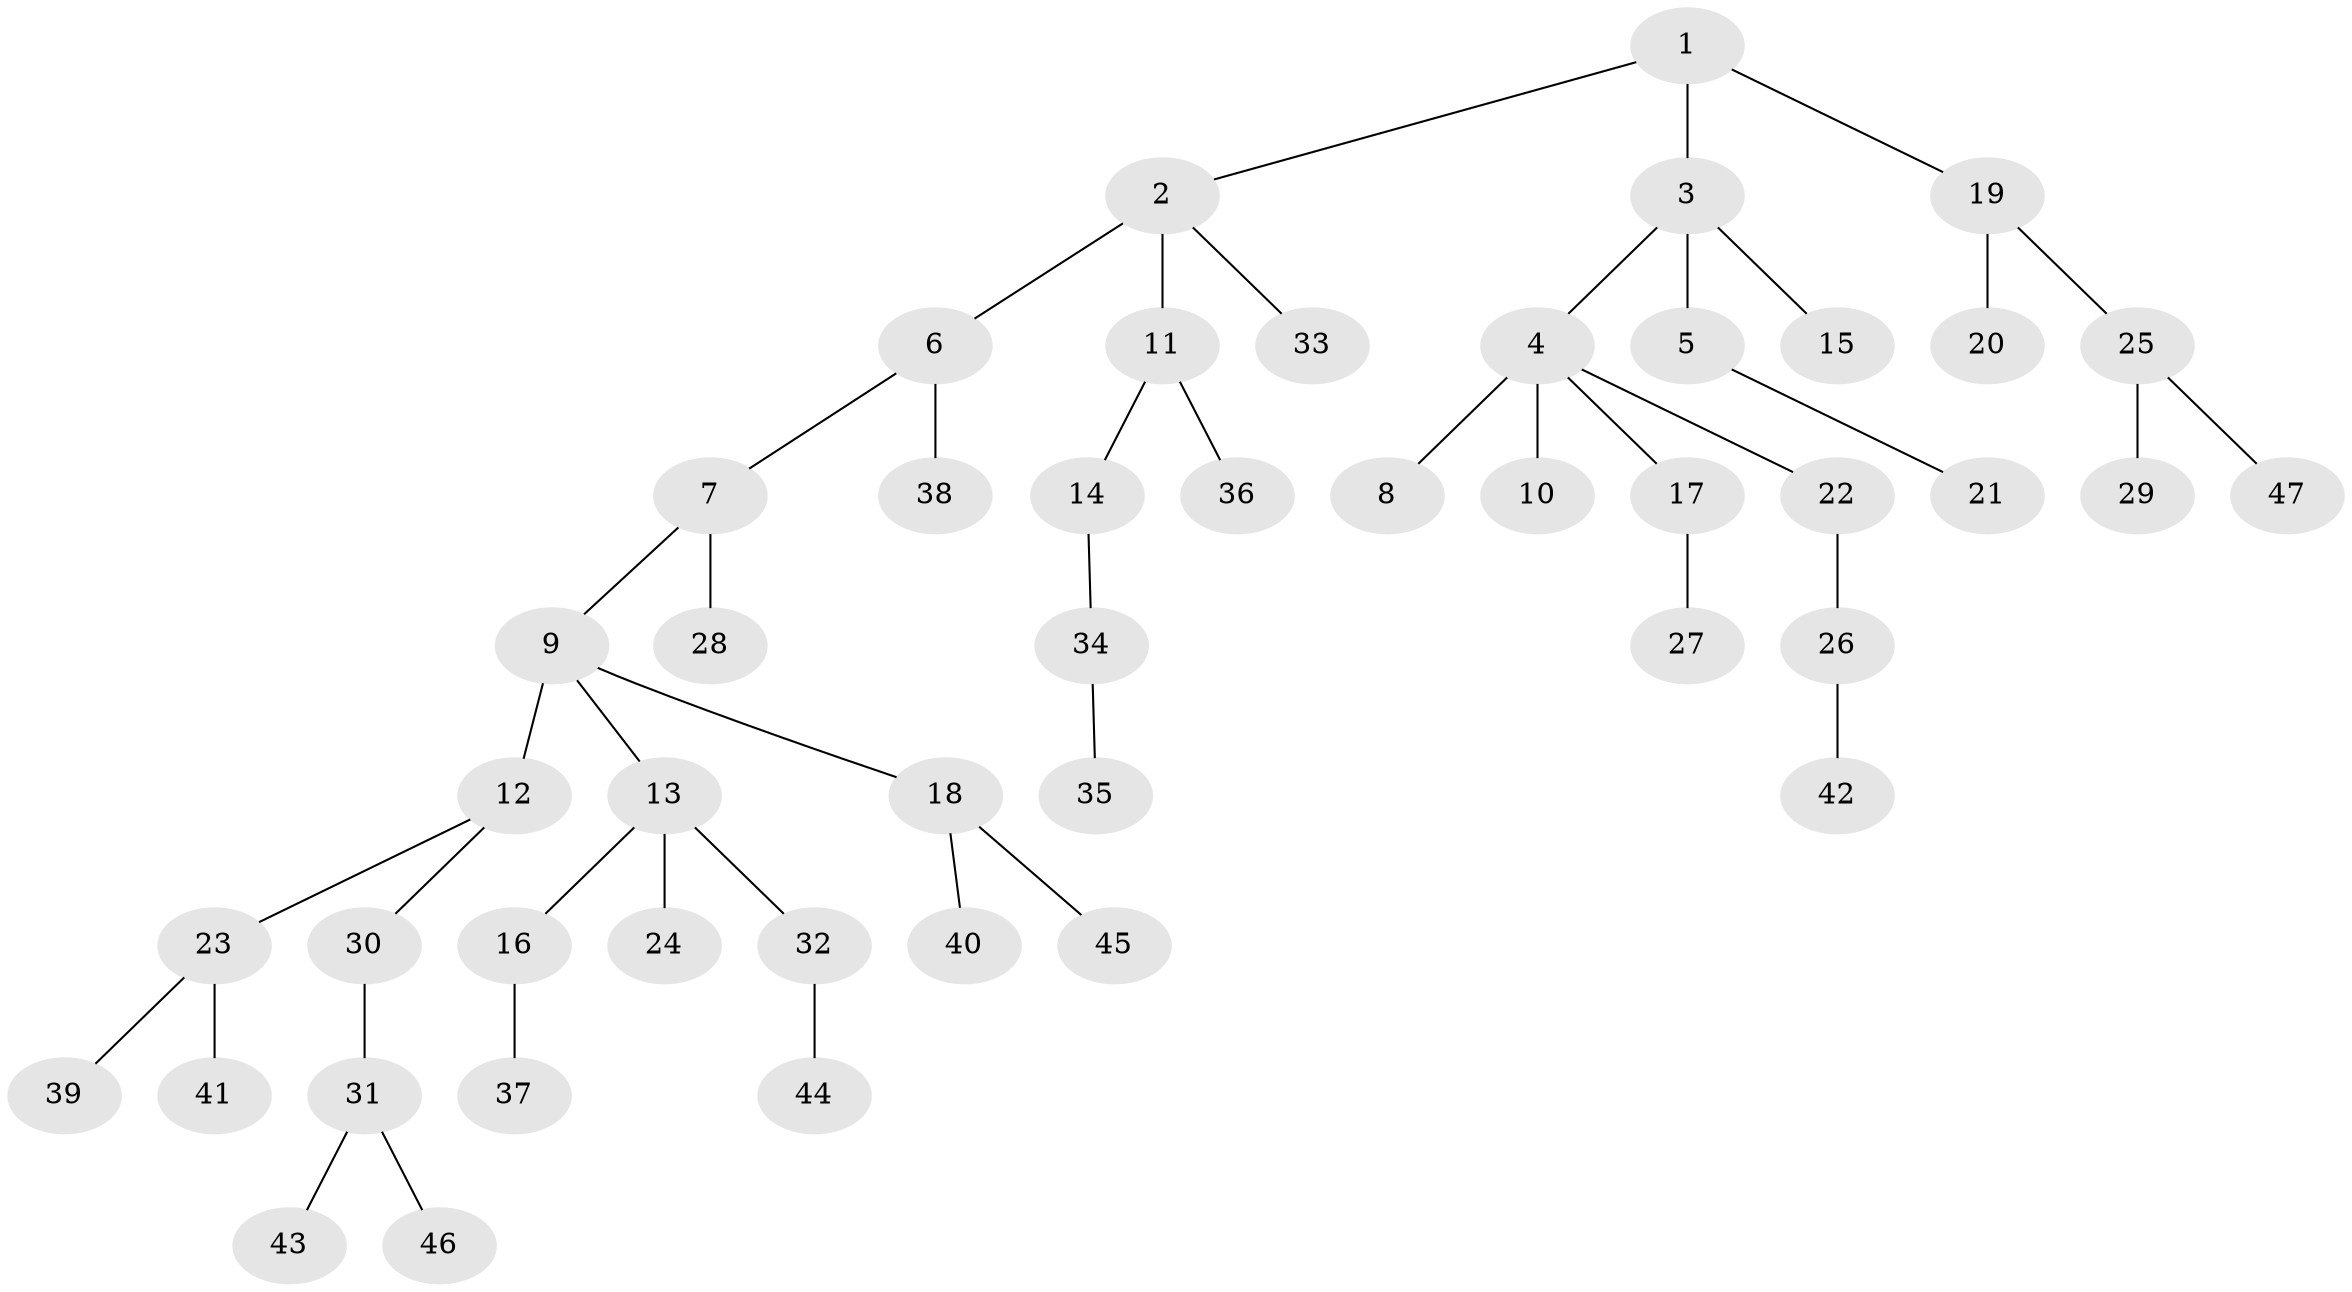// original degree distribution, {4: 0.07777777777777778, 7: 0.011111111111111112, 5: 0.022222222222222223, 3: 0.13333333333333333, 2: 0.2111111111111111, 6: 0.022222222222222223, 1: 0.5222222222222223}
// Generated by graph-tools (version 1.1) at 2025/51/03/04/25 22:51:58]
// undirected, 47 vertices, 46 edges
graph export_dot {
  node [color=gray90,style=filled];
  1;
  2;
  3;
  4;
  5;
  6;
  7;
  8;
  9;
  10;
  11;
  12;
  13;
  14;
  15;
  16;
  17;
  18;
  19;
  20;
  21;
  22;
  23;
  24;
  25;
  26;
  27;
  28;
  29;
  30;
  31;
  32;
  33;
  34;
  35;
  36;
  37;
  38;
  39;
  40;
  41;
  42;
  43;
  44;
  45;
  46;
  47;
  1 -- 2 [weight=1.0];
  1 -- 3 [weight=1.0];
  1 -- 19 [weight=1.0];
  2 -- 6 [weight=1.0];
  2 -- 11 [weight=3.0];
  2 -- 33 [weight=1.0];
  3 -- 4 [weight=1.0];
  3 -- 5 [weight=1.0];
  3 -- 15 [weight=1.0];
  4 -- 8 [weight=2.0];
  4 -- 10 [weight=1.0];
  4 -- 17 [weight=1.0];
  4 -- 22 [weight=1.0];
  5 -- 21 [weight=1.0];
  6 -- 7 [weight=1.0];
  6 -- 38 [weight=1.0];
  7 -- 9 [weight=1.0];
  7 -- 28 [weight=2.0];
  9 -- 12 [weight=3.0];
  9 -- 13 [weight=1.0];
  9 -- 18 [weight=1.0];
  11 -- 14 [weight=1.0];
  11 -- 36 [weight=1.0];
  12 -- 23 [weight=1.0];
  12 -- 30 [weight=1.0];
  13 -- 16 [weight=1.0];
  13 -- 24 [weight=1.0];
  13 -- 32 [weight=1.0];
  14 -- 34 [weight=1.0];
  16 -- 37 [weight=1.0];
  17 -- 27 [weight=1.0];
  18 -- 40 [weight=1.0];
  18 -- 45 [weight=1.0];
  19 -- 20 [weight=2.0];
  19 -- 25 [weight=1.0];
  22 -- 26 [weight=1.0];
  23 -- 39 [weight=1.0];
  23 -- 41 [weight=1.0];
  25 -- 29 [weight=1.0];
  25 -- 47 [weight=1.0];
  26 -- 42 [weight=1.0];
  30 -- 31 [weight=3.0];
  31 -- 43 [weight=1.0];
  31 -- 46 [weight=1.0];
  32 -- 44 [weight=1.0];
  34 -- 35 [weight=1.0];
}
